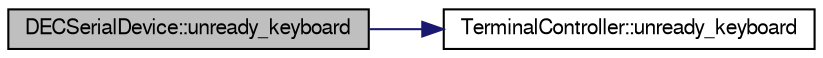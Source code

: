digraph G
{
  edge [fontname="FreeSans",fontsize="10",labelfontname="FreeSans",labelfontsize="10"];
  node [fontname="FreeSans",fontsize="10",shape=record];
  rankdir=LR;
  Node1 [label="DECSerialDevice::unready_keyboard",height=0.2,width=0.4,color="black", fillcolor="grey75", style="filled" fontcolor="black"];
  Node1 -> Node2 [color="midnightblue",fontsize="10",style="solid"];
  Node2 [label="TerminalController::unready_keyboard",height=0.2,width=0.4,color="black", fillcolor="white", style="filled",URL="$classTerminalController.html#afe5b8685b5149db2b7cc5b2e395a479e"];
}
